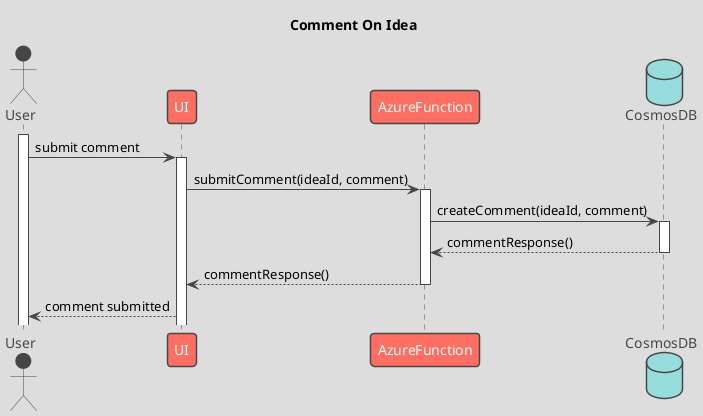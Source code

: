 @startuml Comment On Idea
!theme toy
title Comment On Idea
actor User
participant UI
participant AzureFunction
database CosmosDB

activate User
User -> UI: submit comment
activate UI
UI -> AzureFunction: submitComment(ideaId, comment)
activate AzureFunction
AzureFunction -> CosmosDB: createComment(ideaId, comment)
activate CosmosDB
CosmosDB --> AzureFunction: commentResponse()
deactivate CosmosDB
AzureFunction --> UI: commentResponse()
deactivate AzureFunction
UI --> User: comment submitted


@enduml